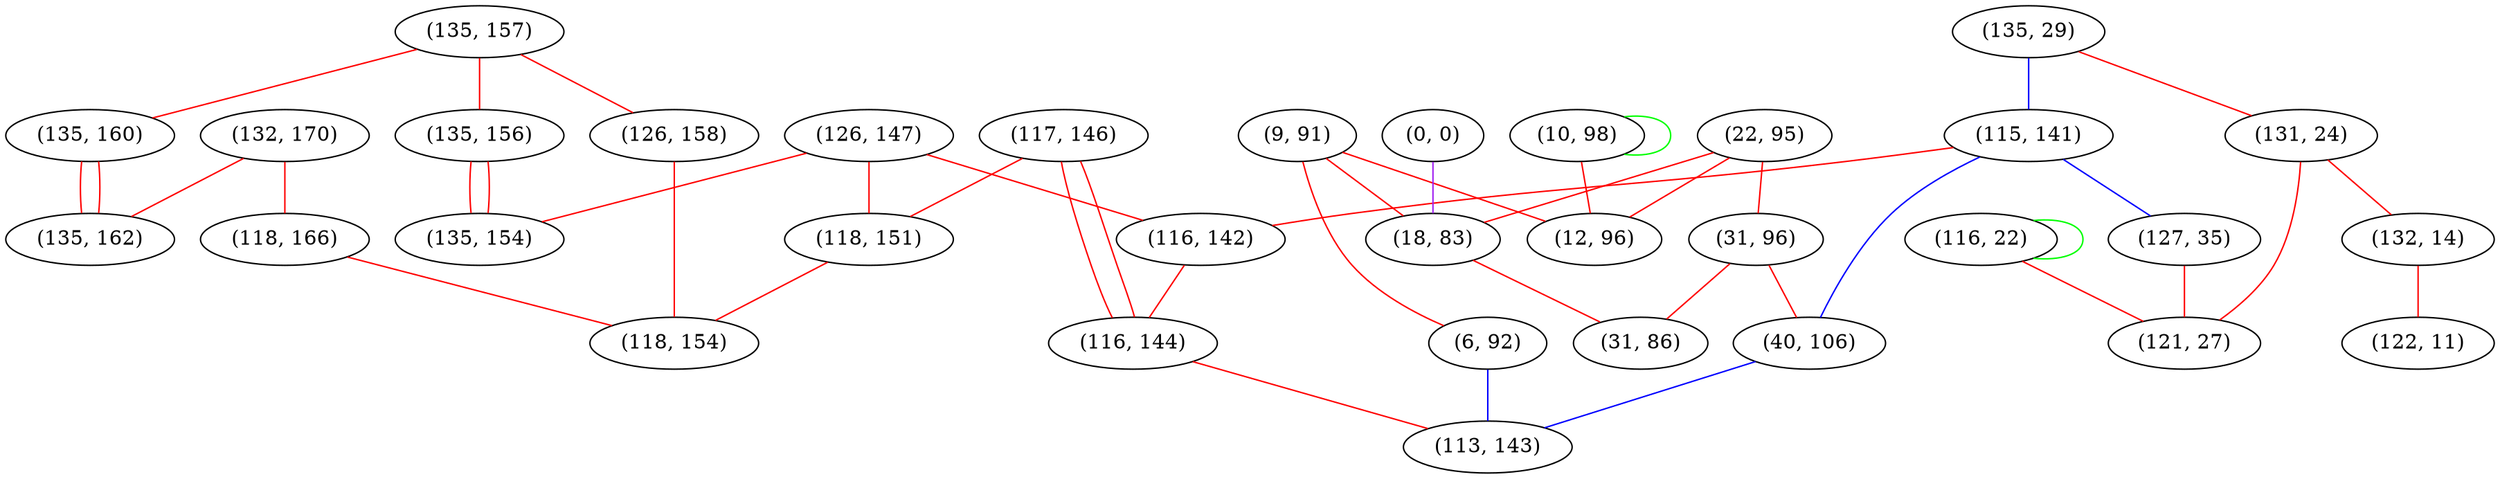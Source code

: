 graph "" {
"(135, 157)";
"(126, 158)";
"(126, 147)";
"(135, 29)";
"(131, 24)";
"(132, 170)";
"(9, 91)";
"(116, 22)";
"(22, 95)";
"(115, 141)";
"(135, 156)";
"(10, 98)";
"(117, 146)";
"(116, 142)";
"(0, 0)";
"(135, 160)";
"(12, 96)";
"(6, 92)";
"(132, 14)";
"(18, 83)";
"(118, 166)";
"(127, 35)";
"(31, 96)";
"(116, 144)";
"(118, 151)";
"(135, 154)";
"(118, 154)";
"(40, 106)";
"(31, 86)";
"(121, 27)";
"(122, 11)";
"(135, 162)";
"(113, 143)";
"(135, 157)" -- "(135, 156)"  [color=red, key=0, weight=1];
"(135, 157)" -- "(135, 160)"  [color=red, key=0, weight=1];
"(135, 157)" -- "(126, 158)"  [color=red, key=0, weight=1];
"(126, 158)" -- "(118, 154)"  [color=red, key=0, weight=1];
"(126, 147)" -- "(118, 151)"  [color=red, key=0, weight=1];
"(126, 147)" -- "(116, 142)"  [color=red, key=0, weight=1];
"(126, 147)" -- "(135, 154)"  [color=red, key=0, weight=1];
"(135, 29)" -- "(131, 24)"  [color=red, key=0, weight=1];
"(135, 29)" -- "(115, 141)"  [color=blue, key=0, weight=3];
"(131, 24)" -- "(121, 27)"  [color=red, key=0, weight=1];
"(131, 24)" -- "(132, 14)"  [color=red, key=0, weight=1];
"(132, 170)" -- "(135, 162)"  [color=red, key=0, weight=1];
"(132, 170)" -- "(118, 166)"  [color=red, key=0, weight=1];
"(9, 91)" -- "(6, 92)"  [color=red, key=0, weight=1];
"(9, 91)" -- "(18, 83)"  [color=red, key=0, weight=1];
"(9, 91)" -- "(12, 96)"  [color=red, key=0, weight=1];
"(116, 22)" -- "(121, 27)"  [color=red, key=0, weight=1];
"(116, 22)" -- "(116, 22)"  [color=green, key=0, weight=2];
"(22, 95)" -- "(31, 96)"  [color=red, key=0, weight=1];
"(22, 95)" -- "(18, 83)"  [color=red, key=0, weight=1];
"(22, 95)" -- "(12, 96)"  [color=red, key=0, weight=1];
"(115, 141)" -- "(127, 35)"  [color=blue, key=0, weight=3];
"(115, 141)" -- "(116, 142)"  [color=red, key=0, weight=1];
"(115, 141)" -- "(40, 106)"  [color=blue, key=0, weight=3];
"(135, 156)" -- "(135, 154)"  [color=red, key=0, weight=1];
"(135, 156)" -- "(135, 154)"  [color=red, key=1, weight=1];
"(10, 98)" -- "(10, 98)"  [color=green, key=0, weight=2];
"(10, 98)" -- "(12, 96)"  [color=red, key=0, weight=1];
"(117, 146)" -- "(118, 151)"  [color=red, key=0, weight=1];
"(117, 146)" -- "(116, 144)"  [color=red, key=0, weight=1];
"(117, 146)" -- "(116, 144)"  [color=red, key=1, weight=1];
"(116, 142)" -- "(116, 144)"  [color=red, key=0, weight=1];
"(0, 0)" -- "(18, 83)"  [color=purple, key=0, weight=4];
"(135, 160)" -- "(135, 162)"  [color=red, key=0, weight=1];
"(135, 160)" -- "(135, 162)"  [color=red, key=1, weight=1];
"(6, 92)" -- "(113, 143)"  [color=blue, key=0, weight=3];
"(132, 14)" -- "(122, 11)"  [color=red, key=0, weight=1];
"(18, 83)" -- "(31, 86)"  [color=red, key=0, weight=1];
"(118, 166)" -- "(118, 154)"  [color=red, key=0, weight=1];
"(127, 35)" -- "(121, 27)"  [color=red, key=0, weight=1];
"(31, 96)" -- "(31, 86)"  [color=red, key=0, weight=1];
"(31, 96)" -- "(40, 106)"  [color=red, key=0, weight=1];
"(116, 144)" -- "(113, 143)"  [color=red, key=0, weight=1];
"(118, 151)" -- "(118, 154)"  [color=red, key=0, weight=1];
"(40, 106)" -- "(113, 143)"  [color=blue, key=0, weight=3];
}

